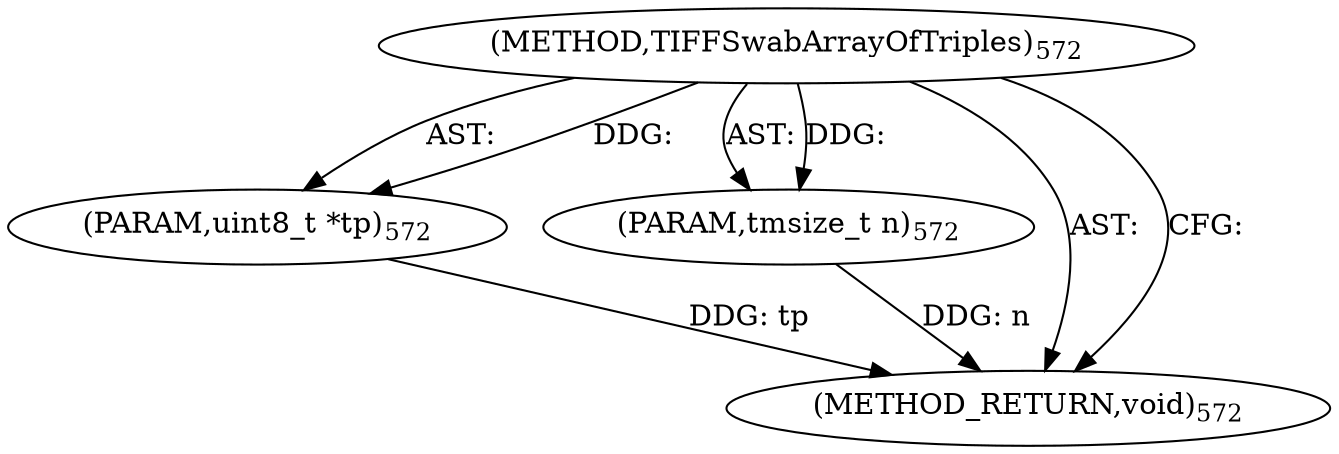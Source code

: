 digraph "TIFFSwabArrayOfTriples" {  
"9230" [label = <(METHOD,TIFFSwabArrayOfTriples)<SUB>572</SUB>> ]
"9231" [label = <(PARAM,uint8_t *tp)<SUB>572</SUB>> ]
"9232" [label = <(PARAM,tmsize_t n)<SUB>572</SUB>> ]
"9233" [label = <(METHOD_RETURN,void)<SUB>572</SUB>> ]
  "9230" -> "9231"  [ label = "AST: "] 
  "9230" -> "9232"  [ label = "AST: "] 
  "9230" -> "9233"  [ label = "AST: "] 
  "9230" -> "9233"  [ label = "CFG: "] 
  "9231" -> "9233"  [ label = "DDG: tp"] 
  "9232" -> "9233"  [ label = "DDG: n"] 
  "9230" -> "9231"  [ label = "DDG: "] 
  "9230" -> "9232"  [ label = "DDG: "] 
}
